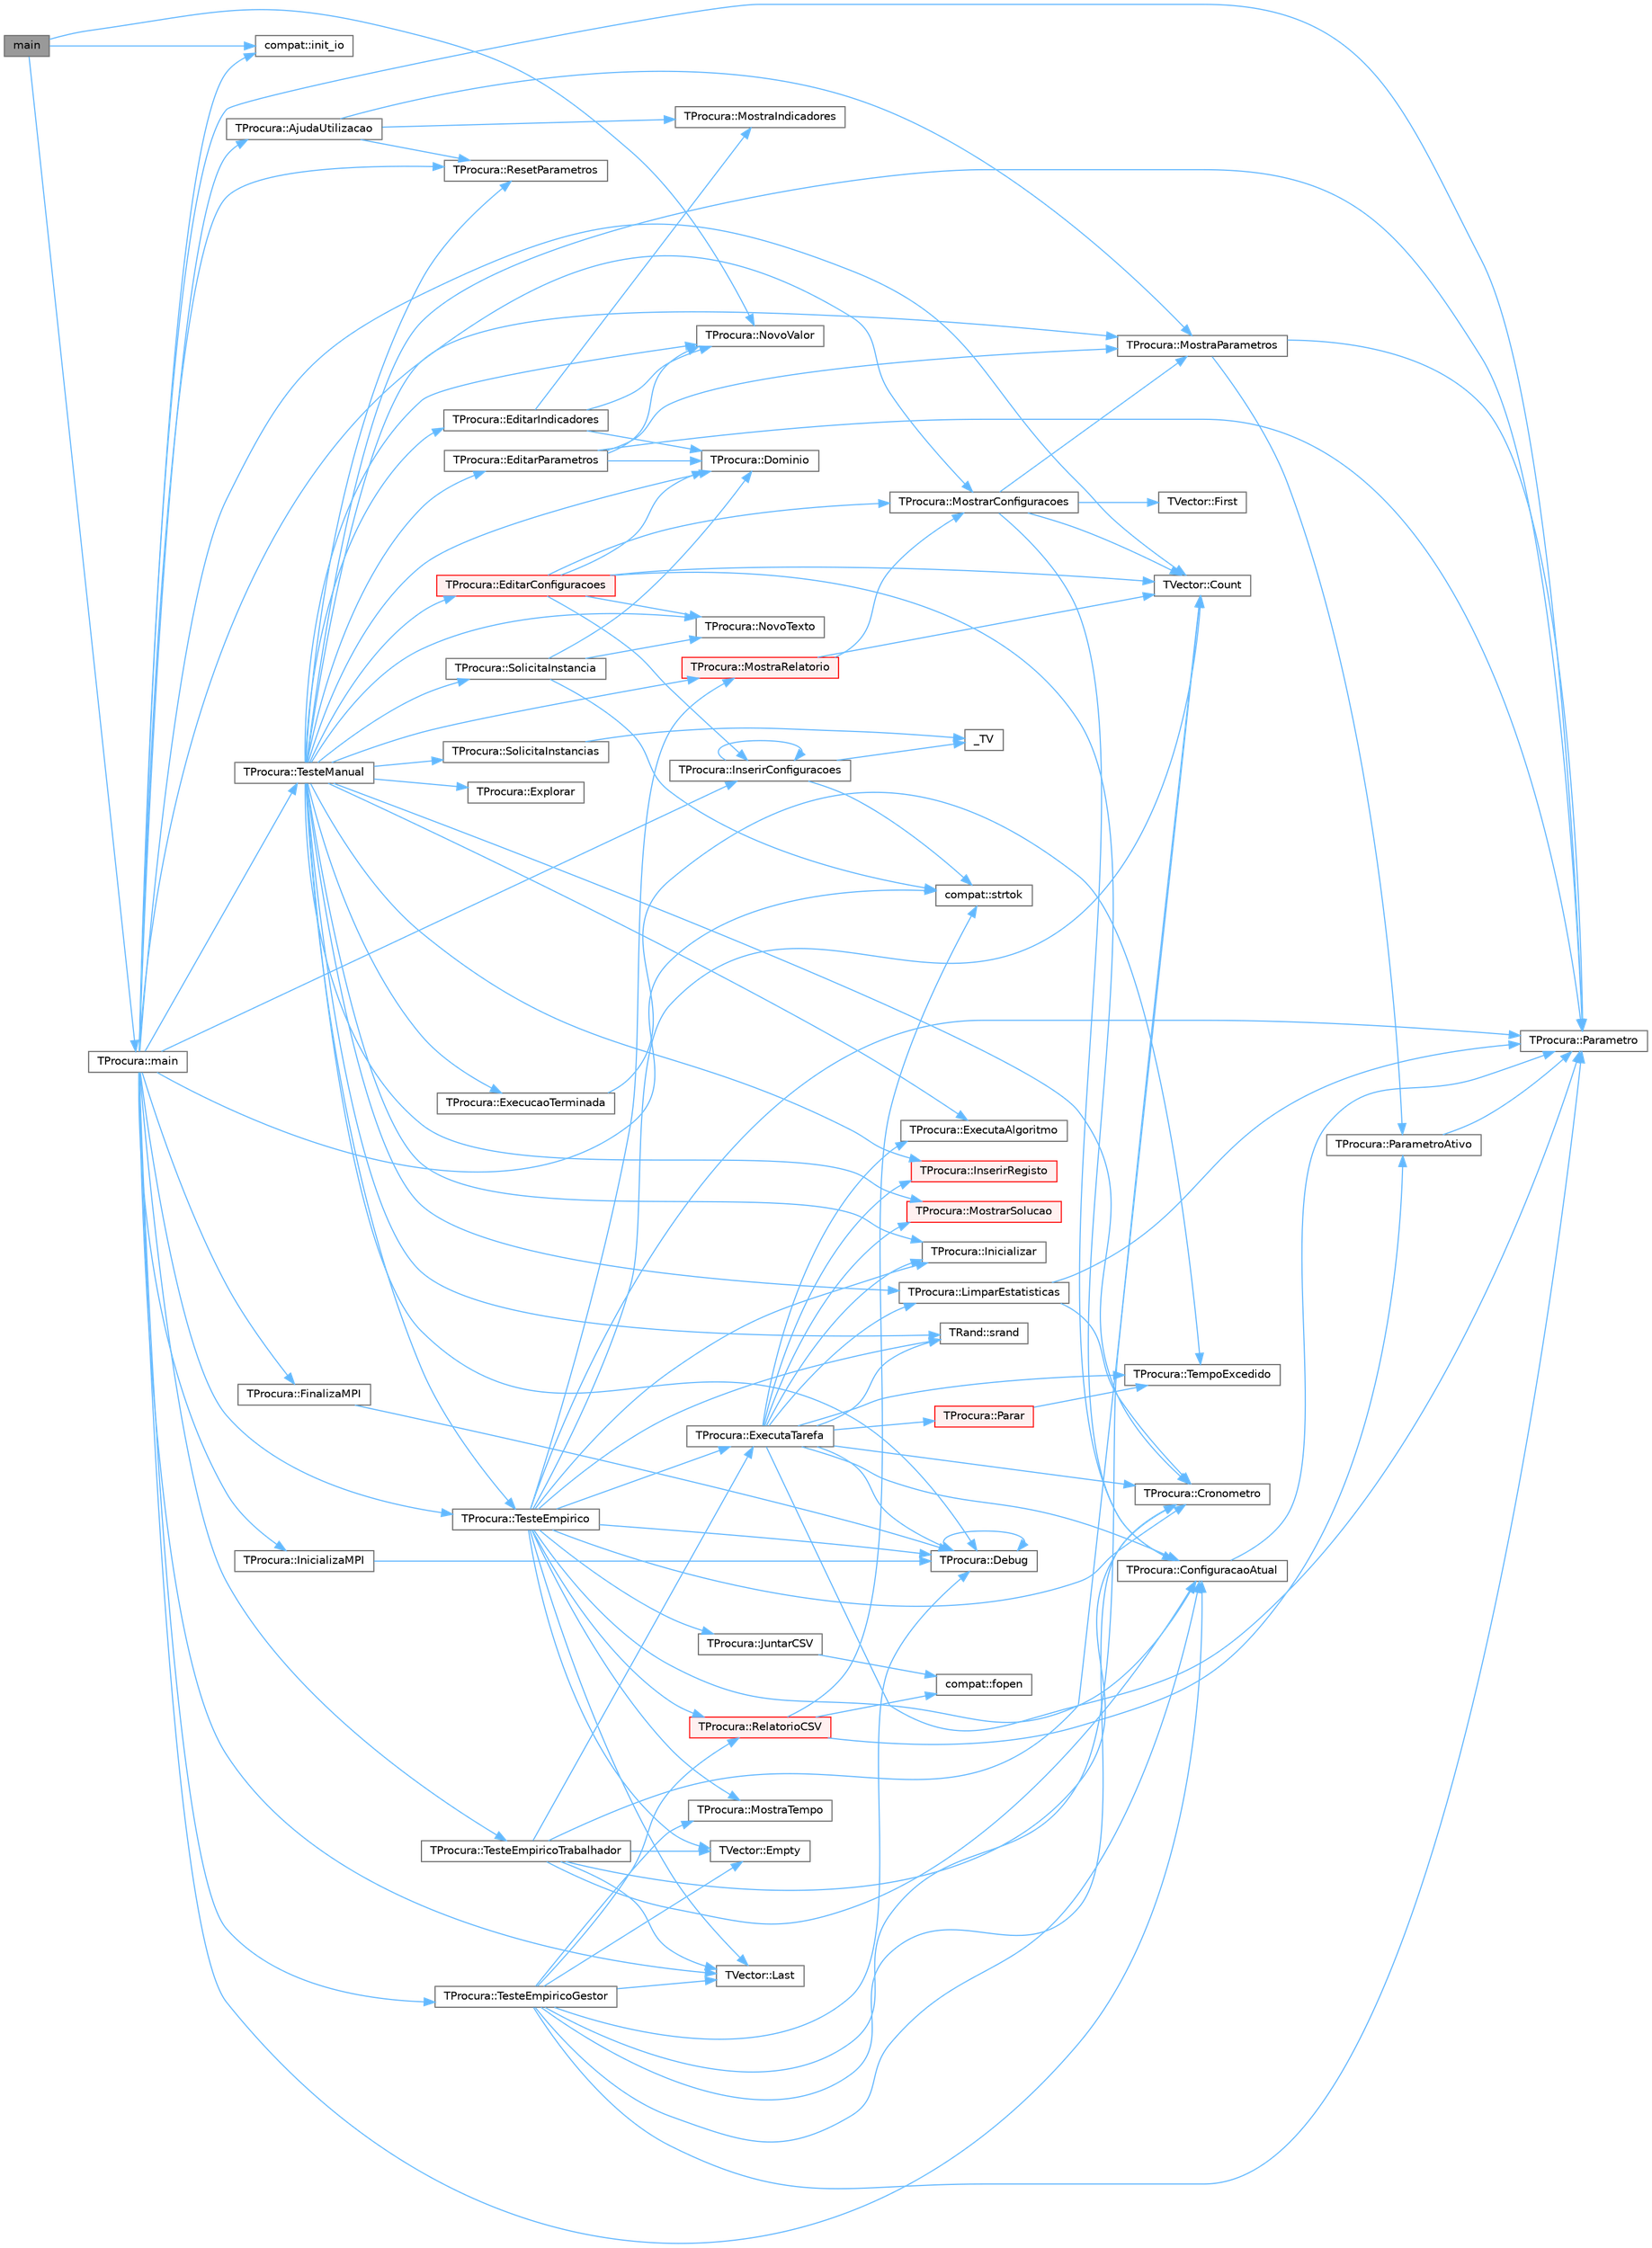 digraph "main"
{
 // LATEX_PDF_SIZE
  bgcolor="transparent";
  edge [fontname=Helvetica,fontsize=10,labelfontname=Helvetica,labelfontsize=10];
  node [fontname=Helvetica,fontsize=10,shape=box,height=0.2,width=0.4];
  rankdir="LR";
  Node1 [id="Node000001",label="main",height=0.2,width=0.4,color="gray40", fillcolor="grey60", style="filled", fontcolor="black",tooltip=" "];
  Node1 -> Node2 [id="edge1_Node000001_Node000002",color="steelblue1",style="solid",tooltip=" "];
  Node2 [id="Node000002",label="compat::init_io",height=0.2,width=0.4,color="grey40", fillcolor="white", style="filled",URL="$namespacecompat.html#a4458d9a13083e2a6ae1b6c659c4043cc",tooltip=" "];
  Node1 -> Node3 [id="edge2_Node000001_Node000003",color="steelblue1",style="solid",tooltip=" "];
  Node3 [id="Node000003",label="TProcura::main",height=0.2,width=0.4,color="grey40", fillcolor="white", style="filled",URL="$classTProcura.html#aad1499e49cf6757569aeabd9c3fb2a8c",tooltip="Inicializa a interação com o utilizador."];
  Node3 -> Node4 [id="edge3_Node000003_Node000004",color="steelblue1",style="solid",tooltip=" "];
  Node4 [id="Node000004",label="TProcura::AjudaUtilizacao",height=0.2,width=0.4,color="grey40", fillcolor="white", style="filled",URL="$classTProcura.html#adc4d653fe0feb6033083adc5d19e7fb5",tooltip="Mostra ajuda de utilização do programa."];
  Node4 -> Node5 [id="edge4_Node000004_Node000005",color="steelblue1",style="solid",tooltip=" "];
  Node5 [id="Node000005",label="TProcura::MostraIndicadores",height=0.2,width=0.4,color="grey40", fillcolor="white", style="filled",URL="$classTProcura.html#a99f5cf1c59ce543a58d802a1ac907299",tooltip="Mostra os indicadores definidos."];
  Node4 -> Node6 [id="edge5_Node000004_Node000006",color="steelblue1",style="solid",tooltip=" "];
  Node6 [id="Node000006",label="TProcura::MostraParametros",height=0.2,width=0.4,color="grey40", fillcolor="white", style="filled",URL="$classTProcura.html#a6fb8a8658085b349818e46835868c564",tooltip="Mostra os parâmetros atuais."];
  Node6 -> Node7 [id="edge6_Node000006_Node000007",color="steelblue1",style="solid",tooltip=" "];
  Node7 [id="Node000007",label="TProcura::Parametro",height=0.2,width=0.4,color="grey40", fillcolor="white", style="filled",URL="$classTProcura.html#a0e9e692f29af8a5d5279a8647c800437",tooltip=" "];
  Node6 -> Node8 [id="edge7_Node000006_Node000008",color="steelblue1",style="solid",tooltip=" "];
  Node8 [id="Node000008",label="TProcura::ParametroAtivo",height=0.2,width=0.4,color="grey40", fillcolor="white", style="filled",URL="$classTProcura.html#a816897a3f52c463e9ba30df3fd41dd6e",tooltip=" "];
  Node8 -> Node7 [id="edge8_Node000008_Node000007",color="steelblue1",style="solid",tooltip=" "];
  Node4 -> Node9 [id="edge9_Node000004_Node000009",color="steelblue1",style="solid",tooltip=" "];
  Node9 [id="Node000009",label="TProcura::ResetParametros",height=0.2,width=0.4,color="grey40", fillcolor="white", style="filled",URL="$classTProcura.html#a6b870a79b10bf2523bdb37c4b06bb871",tooltip="Inicializa os parametros, indicadores e instâncias."];
  Node3 -> Node10 [id="edge10_Node000003_Node000010",color="steelblue1",style="solid",tooltip=" "];
  Node10 [id="Node000010",label="TProcura::ConfiguracaoAtual",height=0.2,width=0.4,color="grey40", fillcolor="white", style="filled",URL="$classTProcura.html#ac1d9f06b12765a02290050af15463186",tooltip="Grava ou lê a configuração atual."];
  Node10 -> Node7 [id="edge11_Node000010_Node000007",color="steelblue1",style="solid",tooltip=" "];
  Node3 -> Node11 [id="edge12_Node000003_Node000011",color="steelblue1",style="solid",tooltip=" "];
  Node11 [id="Node000011",label="TVector::Count",height=0.2,width=0.4,color="grey40", fillcolor="white", style="filled",URL="$classTVector.html#ac3c744d84543ca6e32859eb7dfccfeef",tooltip=" "];
  Node3 -> Node12 [id="edge13_Node000003_Node000012",color="steelblue1",style="solid",tooltip=" "];
  Node12 [id="Node000012",label="TProcura::FinalizaMPI",height=0.2,width=0.4,color="grey40", fillcolor="white", style="filled",URL="$classTProcura.html#a5f946d1f7a89ca3c50fbb80477966607",tooltip="Finaliza o ambiente MPI, se aplicável."];
  Node12 -> Node13 [id="edge14_Node000012_Node000013",color="steelblue1",style="solid",tooltip=" "];
  Node13 [id="Node000013",label="TProcura::Debug",height=0.2,width=0.4,color="grey40", fillcolor="white", style="filled",URL="$classTProcura.html#a0c5676c1b54ab6bdc1045b98aeafe456",tooltip="Mostra o estado no ecrã, para debug."];
  Node13 -> Node13 [id="edge15_Node000013_Node000013",color="steelblue1",style="solid",tooltip=" "];
  Node3 -> Node14 [id="edge16_Node000003_Node000014",color="steelblue1",style="solid",tooltip=" "];
  Node14 [id="Node000014",label="TProcura::InicializaMPI",height=0.2,width=0.4,color="grey40", fillcolor="white", style="filled",URL="$classTProcura.html#a99028e43382ddefb3660942deb95608d",tooltip="Inicializa o ambiente MPI, se aplicável."];
  Node14 -> Node13 [id="edge17_Node000014_Node000013",color="steelblue1",style="solid",tooltip=" "];
  Node3 -> Node2 [id="edge18_Node000003_Node000002",color="steelblue1",style="solid",tooltip=" "];
  Node3 -> Node15 [id="edge19_Node000003_Node000015",color="steelblue1",style="solid",tooltip=" "];
  Node15 [id="Node000015",label="TProcura::InserirConfiguracoes",height=0.2,width=0.4,color="grey40", fillcolor="white", style="filled",URL="$classTProcura.html#a662c7ff8ba62bb5745a7ee0ec92eea13",tooltip="Insere configurações a partir de uma string."];
  Node15 -> Node16 [id="edge20_Node000015_Node000016",color="steelblue1",style="solid",tooltip=" "];
  Node16 [id="Node000016",label="_TV",height=0.2,width=0.4,color="grey40", fillcolor="white", style="filled",URL="$TVector_8h.html#a442726d787e600d83bb1f358840dcb3a",tooltip=" "];
  Node15 -> Node15 [id="edge21_Node000015_Node000015",color="steelblue1",style="solid",tooltip=" "];
  Node15 -> Node17 [id="edge22_Node000015_Node000017",color="steelblue1",style="solid",tooltip=" "];
  Node17 [id="Node000017",label="compat::strtok",height=0.2,width=0.4,color="grey40", fillcolor="white", style="filled",URL="$namespacecompat.html#a342aea1a38c4383aedcc7fea5e68048a",tooltip=" "];
  Node3 -> Node18 [id="edge23_Node000003_Node000018",color="steelblue1",style="solid",tooltip=" "];
  Node18 [id="Node000018",label="TVector::Last",height=0.2,width=0.4,color="grey40", fillcolor="white", style="filled",URL="$classTVector.html#aa304d639c79ef2842f9951846c6292e3",tooltip=" "];
  Node3 -> Node19 [id="edge24_Node000003_Node000019",color="steelblue1",style="solid",tooltip=" "];
  Node19 [id="Node000019",label="TProcura::MostrarConfiguracoes",height=0.2,width=0.4,color="grey40", fillcolor="white", style="filled",URL="$classTProcura.html#a3332047124784be2fc7af575a5f7f8b5",tooltip="Mostra as configurações disponíveis."];
  Node19 -> Node10 [id="edge25_Node000019_Node000010",color="steelblue1",style="solid",tooltip=" "];
  Node19 -> Node11 [id="edge26_Node000019_Node000011",color="steelblue1",style="solid",tooltip=" "];
  Node19 -> Node20 [id="edge27_Node000019_Node000020",color="steelblue1",style="solid",tooltip=" "];
  Node20 [id="Node000020",label="TVector::First",height=0.2,width=0.4,color="grey40", fillcolor="white", style="filled",URL="$classTVector.html#a05f29646493d42f3c77081b6031d70e5",tooltip=" "];
  Node19 -> Node6 [id="edge28_Node000019_Node000006",color="steelblue1",style="solid",tooltip=" "];
  Node3 -> Node7 [id="edge29_Node000003_Node000007",color="steelblue1",style="solid",tooltip=" "];
  Node3 -> Node9 [id="edge30_Node000003_Node000009",color="steelblue1",style="solid",tooltip=" "];
  Node3 -> Node17 [id="edge31_Node000003_Node000017",color="steelblue1",style="solid",tooltip=" "];
  Node3 -> Node21 [id="edge32_Node000003_Node000021",color="steelblue1",style="solid",tooltip=" "];
  Node21 [id="Node000021",label="TProcura::TesteEmpirico",height=0.2,width=0.4,color="grey40", fillcolor="white", style="filled",URL="$classTProcura.html#ae98922e2f7f8bb6e487af0a1e4f84336",tooltip="Executa testes empíricos, em todas as configurações guardadas, nas instâncias selecionadas."];
  Node21 -> Node10 [id="edge33_Node000021_Node000010",color="steelblue1",style="solid",tooltip=" "];
  Node21 -> Node11 [id="edge34_Node000021_Node000011",color="steelblue1",style="solid",tooltip=" "];
  Node21 -> Node22 [id="edge35_Node000021_Node000022",color="steelblue1",style="solid",tooltip=" "];
  Node22 [id="Node000022",label="TProcura::Cronometro",height=0.2,width=0.4,color="grey40", fillcolor="white", style="filled",URL="$classTProcura.html#adb09aa964fe750da7a383318cd0f48a0",tooltip="retorna o tempo em segundos desde que o cronómetro foi inicializado"];
  Node21 -> Node13 [id="edge36_Node000021_Node000013",color="steelblue1",style="solid",tooltip=" "];
  Node21 -> Node23 [id="edge37_Node000021_Node000023",color="steelblue1",style="solid",tooltip=" "];
  Node23 [id="Node000023",label="TVector::Empty",height=0.2,width=0.4,color="grey40", fillcolor="white", style="filled",URL="$classTVector.html#a4f242a23bca606a1d0c8f75115b1fde9",tooltip=" "];
  Node21 -> Node24 [id="edge38_Node000021_Node000024",color="steelblue1",style="solid",tooltip=" "];
  Node24 [id="Node000024",label="TProcura::ExecutaTarefa",height=0.2,width=0.4,color="grey40", fillcolor="white", style="filled",URL="$classTProcura.html#a2c3c5fdff8277b04a219156dec0f068b",tooltip="Executa uma tarefa num teste empírico."];
  Node24 -> Node10 [id="edge39_Node000024_Node000010",color="steelblue1",style="solid",tooltip=" "];
  Node24 -> Node22 [id="edge40_Node000024_Node000022",color="steelblue1",style="solid",tooltip=" "];
  Node24 -> Node13 [id="edge41_Node000024_Node000013",color="steelblue1",style="solid",tooltip=" "];
  Node24 -> Node25 [id="edge42_Node000024_Node000025",color="steelblue1",style="solid",tooltip=" "];
  Node25 [id="Node000025",label="TProcura::ExecutaAlgoritmo",height=0.2,width=0.4,color="grey40", fillcolor="white", style="filled",URL="$classTProcura.html#a1297806db02da2a44794883a6f427965",tooltip="Executa o algoritmo com os parametros atuais."];
  Node24 -> Node26 [id="edge43_Node000024_Node000026",color="steelblue1",style="solid",tooltip=" "];
  Node26 [id="Node000026",label="TProcura::Inicializar",height=0.2,width=0.4,color="grey40", fillcolor="white", style="filled",URL="$classTProcura.html#a1af0e64ed79d99972d8d48fadf839f43",tooltip="Coloca o objecto no estado inicial da procura."];
  Node24 -> Node27 [id="edge44_Node000024_Node000027",color="steelblue1",style="solid",tooltip=" "];
  Node27 [id="Node000027",label="TProcura::InserirRegisto",height=0.2,width=0.4,color="red", fillcolor="#FFF0F0", style="filled",URL="$classTProcura.html#acd7a254a5057023a21b9909053c36f24",tooltip="Insere um novo registo de resultados."];
  Node24 -> Node31 [id="edge45_Node000024_Node000031",color="steelblue1",style="solid",tooltip=" "];
  Node31 [id="Node000031",label="TProcura::LimparEstatisticas",height=0.2,width=0.4,color="grey40", fillcolor="white", style="filled",URL="$classTProcura.html#ae82e7be02923531e7ead26b1b25cec0f",tooltip="Chapar antes da execução do algoritmo. Limpa valores estatísticos, e fixa o instante limite de tempo ..."];
  Node31 -> Node22 [id="edge46_Node000031_Node000022",color="steelblue1",style="solid",tooltip=" "];
  Node31 -> Node7 [id="edge47_Node000031_Node000007",color="steelblue1",style="solid",tooltip=" "];
  Node24 -> Node32 [id="edge48_Node000024_Node000032",color="steelblue1",style="solid",tooltip=" "];
  Node32 [id="Node000032",label="TProcura::MostrarSolucao",height=0.2,width=0.4,color="red", fillcolor="#FFF0F0", style="filled",URL="$classTProcura.html#a014a294d094430b113ffb36e64a74d97",tooltip="definir para visualizar a solução"];
  Node24 -> Node7 [id="edge49_Node000024_Node000007",color="steelblue1",style="solid",tooltip=" "];
  Node24 -> Node33 [id="edge50_Node000024_Node000033",color="steelblue1",style="solid",tooltip=" "];
  Node33 [id="Node000033",label="TProcura::Parar",height=0.2,width=0.4,color="red", fillcolor="#FFF0F0", style="filled",URL="$classTProcura.html#a7952e187e1b0ae0ca52edab157223179",tooltip="Verifica se a procura deve ser interrompida."];
  Node33 -> Node35 [id="edge51_Node000033_Node000035",color="steelblue1",style="solid",tooltip=" "];
  Node35 [id="Node000035",label="TProcura::TempoExcedido",height=0.2,width=0.4,color="grey40", fillcolor="white", style="filled",URL="$classTProcura.html#afa3015ac104b603930d3f60a34c09fff",tooltip=" "];
  Node24 -> Node36 [id="edge52_Node000024_Node000036",color="steelblue1",style="solid",tooltip=" "];
  Node36 [id="Node000036",label="TRand::srand",height=0.2,width=0.4,color="grey40", fillcolor="white", style="filled",URL="$namespaceTRand.html#ad0b319d6f58ab6820b001b4e3d3ae245",tooltip="Inicializa a semente da geração pseudo-aleatória."];
  Node24 -> Node35 [id="edge53_Node000024_Node000035",color="steelblue1",style="solid",tooltip=" "];
  Node21 -> Node26 [id="edge54_Node000021_Node000026",color="steelblue1",style="solid",tooltip=" "];
  Node21 -> Node37 [id="edge55_Node000021_Node000037",color="steelblue1",style="solid",tooltip=" "];
  Node37 [id="Node000037",label="TProcura::JuntarCSV",height=0.2,width=0.4,color="grey40", fillcolor="white", style="filled",URL="$classTProcura.html#aa47aff45144b528adaecdb654c498844",tooltip="Juntar ficheiros CSV gerados por diferentes processos MPI em um único ficheiro."];
  Node37 -> Node38 [id="edge56_Node000037_Node000038",color="steelblue1",style="solid",tooltip=" "];
  Node38 [id="Node000038",label="compat::fopen",height=0.2,width=0.4,color="grey40", fillcolor="white", style="filled",URL="$namespacecompat.html#a00b22acc72899dbcb64f43ad8ec8b41d",tooltip=" "];
  Node21 -> Node18 [id="edge57_Node000021_Node000018",color="steelblue1",style="solid",tooltip=" "];
  Node21 -> Node39 [id="edge58_Node000021_Node000039",color="steelblue1",style="solid",tooltip=" "];
  Node39 [id="Node000039",label="TProcura::MostraRelatorio",height=0.2,width=0.4,color="red", fillcolor="#FFF0F0", style="filled",URL="$classTProcura.html#a8efec796677c8e25ad8bdb56a1082e2d",tooltip="Mostra um relatório dos resultados."];
  Node39 -> Node11 [id="edge59_Node000039_Node000011",color="steelblue1",style="solid",tooltip=" "];
  Node39 -> Node19 [id="edge60_Node000039_Node000019",color="steelblue1",style="solid",tooltip=" "];
  Node21 -> Node45 [id="edge61_Node000021_Node000045",color="steelblue1",style="solid",tooltip=" "];
  Node45 [id="Node000045",label="TProcura::MostraTempo",height=0.2,width=0.4,color="grey40", fillcolor="white", style="filled",URL="$classTProcura.html#a3bfb17b3b826cc2f593f950a227c3049",tooltip="Mostra tempo num formato humano."];
  Node21 -> Node7 [id="edge62_Node000021_Node000007",color="steelblue1",style="solid",tooltip=" "];
  Node21 -> Node46 [id="edge63_Node000021_Node000046",color="steelblue1",style="solid",tooltip=" "];
  Node46 [id="Node000046",label="TProcura::RelatorioCSV",height=0.2,width=0.4,color="red", fillcolor="#FFF0F0", style="filled",URL="$classTProcura.html#ab29731e4c9c1d57ccf72740d7d96ec32",tooltip="Gera um relatório CSV com os resultados."];
  Node46 -> Node38 [id="edge64_Node000046_Node000038",color="steelblue1",style="solid",tooltip=" "];
  Node46 -> Node8 [id="edge65_Node000046_Node000008",color="steelblue1",style="solid",tooltip=" "];
  Node46 -> Node17 [id="edge66_Node000046_Node000017",color="steelblue1",style="solid",tooltip=" "];
  Node21 -> Node36 [id="edge67_Node000021_Node000036",color="steelblue1",style="solid",tooltip=" "];
  Node3 -> Node47 [id="edge68_Node000003_Node000047",color="steelblue1",style="solid",tooltip=" "];
  Node47 [id="Node000047",label="TProcura::TesteEmpiricoGestor",height=0.2,width=0.4,color="grey40", fillcolor="white", style="filled",URL="$classTProcura.html#afd7217164b5ffce15f1949138f469fdb",tooltip="Teste empírico com modo mestre-escravo (este é o mestre)"];
  Node47 -> Node10 [id="edge69_Node000047_Node000010",color="steelblue1",style="solid",tooltip=" "];
  Node47 -> Node11 [id="edge70_Node000047_Node000011",color="steelblue1",style="solid",tooltip=" "];
  Node47 -> Node22 [id="edge71_Node000047_Node000022",color="steelblue1",style="solid",tooltip=" "];
  Node47 -> Node13 [id="edge72_Node000047_Node000013",color="steelblue1",style="solid",tooltip=" "];
  Node47 -> Node23 [id="edge73_Node000047_Node000023",color="steelblue1",style="solid",tooltip=" "];
  Node47 -> Node18 [id="edge74_Node000047_Node000018",color="steelblue1",style="solid",tooltip=" "];
  Node47 -> Node45 [id="edge75_Node000047_Node000045",color="steelblue1",style="solid",tooltip=" "];
  Node47 -> Node7 [id="edge76_Node000047_Node000007",color="steelblue1",style="solid",tooltip=" "];
  Node47 -> Node46 [id="edge77_Node000047_Node000046",color="steelblue1",style="solid",tooltip=" "];
  Node3 -> Node48 [id="edge78_Node000003_Node000048",color="steelblue1",style="solid",tooltip=" "];
  Node48 [id="Node000048",label="TProcura::TesteEmpiricoTrabalhador",height=0.2,width=0.4,color="grey40", fillcolor="white", style="filled",URL="$classTProcura.html#a1b444fbb9aa1d6bf3df277df3f289587",tooltip="Teste empírico com modo mestre-escravo (este é o escravo)"];
  Node48 -> Node10 [id="edge79_Node000048_Node000010",color="steelblue1",style="solid",tooltip=" "];
  Node48 -> Node11 [id="edge80_Node000048_Node000011",color="steelblue1",style="solid",tooltip=" "];
  Node48 -> Node22 [id="edge81_Node000048_Node000022",color="steelblue1",style="solid",tooltip=" "];
  Node48 -> Node23 [id="edge82_Node000048_Node000023",color="steelblue1",style="solid",tooltip=" "];
  Node48 -> Node24 [id="edge83_Node000048_Node000024",color="steelblue1",style="solid",tooltip=" "];
  Node48 -> Node18 [id="edge84_Node000048_Node000018",color="steelblue1",style="solid",tooltip=" "];
  Node3 -> Node49 [id="edge85_Node000003_Node000049",color="steelblue1",style="solid",tooltip=" "];
  Node49 [id="Node000049",label="TProcura::TesteManual",height=0.2,width=0.4,color="grey40", fillcolor="white", style="filled",URL="$classTProcura.html#a5fdf4e8f76e59eb83fbc274fa61e34af",tooltip="Inicializa a interação com o utilizador."];
  Node49 -> Node22 [id="edge86_Node000049_Node000022",color="steelblue1",style="solid",tooltip=" "];
  Node49 -> Node13 [id="edge87_Node000049_Node000013",color="steelblue1",style="solid",tooltip=" "];
  Node49 -> Node50 [id="edge88_Node000049_Node000050",color="steelblue1",style="solid",tooltip=" "];
  Node50 [id="Node000050",label="TProcura::Dominio",height=0.2,width=0.4,color="grey40", fillcolor="white", style="filled",URL="$classTProcura.html#a12cd67e1b86ed4d6a6c47c652c0cd9bf",tooltip="Limita o domínio de um parâmetro inteiro."];
  Node49 -> Node51 [id="edge89_Node000049_Node000051",color="steelblue1",style="solid",tooltip=" "];
  Node51 [id="Node000051",label="TProcura::EditarConfiguracoes",height=0.2,width=0.4,color="red", fillcolor="#FFF0F0", style="filled",URL="$classTProcura.html#ae559b54c7ff363280df914fec988794f",tooltip="Permite ao utilizador editar as configurações."];
  Node51 -> Node10 [id="edge90_Node000051_Node000010",color="steelblue1",style="solid",tooltip=" "];
  Node51 -> Node11 [id="edge91_Node000051_Node000011",color="steelblue1",style="solid",tooltip=" "];
  Node51 -> Node50 [id="edge92_Node000051_Node000050",color="steelblue1",style="solid",tooltip=" "];
  Node51 -> Node15 [id="edge93_Node000051_Node000015",color="steelblue1",style="solid",tooltip=" "];
  Node51 -> Node19 [id="edge94_Node000051_Node000019",color="steelblue1",style="solid",tooltip=" "];
  Node51 -> Node54 [id="edge95_Node000051_Node000054",color="steelblue1",style="solid",tooltip=" "];
  Node54 [id="Node000054",label="TProcura::NovoTexto",height=0.2,width=0.4,color="grey40", fillcolor="white", style="filled",URL="$classTProcura.html#a17fa21564876d313f79b4376ce7366a1",tooltip=" "];
  Node49 -> Node55 [id="edge96_Node000049_Node000055",color="steelblue1",style="solid",tooltip=" "];
  Node55 [id="Node000055",label="TProcura::EditarIndicadores",height=0.2,width=0.4,color="grey40", fillcolor="white", style="filled",URL="$classTProcura.html#a8f5d1ccb82a33db762fbb8400eeacf39",tooltip="Permite ao utilizador editar os indicadores a utilizar."];
  Node55 -> Node50 [id="edge97_Node000055_Node000050",color="steelblue1",style="solid",tooltip=" "];
  Node55 -> Node5 [id="edge98_Node000055_Node000005",color="steelblue1",style="solid",tooltip=" "];
  Node55 -> Node56 [id="edge99_Node000055_Node000056",color="steelblue1",style="solid",tooltip=" "];
  Node56 [id="Node000056",label="TProcura::NovoValor",height=0.2,width=0.4,color="grey40", fillcolor="white", style="filled",URL="$classTProcura.html#a9918a19f3cead7c9c6bd28f19ff31b0e",tooltip=" "];
  Node49 -> Node57 [id="edge100_Node000049_Node000057",color="steelblue1",style="solid",tooltip=" "];
  Node57 [id="Node000057",label="TProcura::EditarParametros",height=0.2,width=0.4,color="grey40", fillcolor="white", style="filled",URL="$classTProcura.html#ab044dca559e3c04e5cec68647af2c7c4",tooltip="Permite ao utilizador editar os parâmetros."];
  Node57 -> Node50 [id="edge101_Node000057_Node000050",color="steelblue1",style="solid",tooltip=" "];
  Node57 -> Node6 [id="edge102_Node000057_Node000006",color="steelblue1",style="solid",tooltip=" "];
  Node57 -> Node56 [id="edge103_Node000057_Node000056",color="steelblue1",style="solid",tooltip=" "];
  Node57 -> Node7 [id="edge104_Node000057_Node000007",color="steelblue1",style="solid",tooltip=" "];
  Node49 -> Node58 [id="edge105_Node000049_Node000058",color="steelblue1",style="solid",tooltip=" "];
  Node58 [id="Node000058",label="TProcura::ExecucaoTerminada",height=0.2,width=0.4,color="grey40", fillcolor="white", style="filled",URL="$classTProcura.html#a86985c8dc9a0e0bd375a4148f6ea6de7",tooltip="Chamar após a execução do algoritmo. Grava o tempo consumido."];
  Node58 -> Node35 [id="edge106_Node000058_Node000035",color="steelblue1",style="solid",tooltip=" "];
  Node49 -> Node25 [id="edge107_Node000049_Node000025",color="steelblue1",style="solid",tooltip=" "];
  Node49 -> Node59 [id="edge108_Node000049_Node000059",color="steelblue1",style="solid",tooltip=" "];
  Node59 [id="Node000059",label="TProcura::Explorar",height=0.2,width=0.4,color="grey40", fillcolor="white", style="filled",URL="$classTProcura.html#abd93e2ba1f58d3ee7bef74845cee99fb",tooltip="definir para explorar manualmente os dados (não definido em TProcura, apenas em TProcuraConstrutiva)"];
  Node49 -> Node26 [id="edge109_Node000049_Node000026",color="steelblue1",style="solid",tooltip=" "];
  Node49 -> Node27 [id="edge110_Node000049_Node000027",color="steelblue1",style="solid",tooltip=" "];
  Node49 -> Node31 [id="edge111_Node000049_Node000031",color="steelblue1",style="solid",tooltip=" "];
  Node49 -> Node6 [id="edge112_Node000049_Node000006",color="steelblue1",style="solid",tooltip=" "];
  Node49 -> Node39 [id="edge113_Node000049_Node000039",color="steelblue1",style="solid",tooltip=" "];
  Node49 -> Node32 [id="edge114_Node000049_Node000032",color="steelblue1",style="solid",tooltip=" "];
  Node49 -> Node54 [id="edge115_Node000049_Node000054",color="steelblue1",style="solid",tooltip=" "];
  Node49 -> Node56 [id="edge116_Node000049_Node000056",color="steelblue1",style="solid",tooltip=" "];
  Node49 -> Node7 [id="edge117_Node000049_Node000007",color="steelblue1",style="solid",tooltip=" "];
  Node49 -> Node9 [id="edge118_Node000049_Node000009",color="steelblue1",style="solid",tooltip=" "];
  Node49 -> Node60 [id="edge119_Node000049_Node000060",color="steelblue1",style="solid",tooltip=" "];
  Node60 [id="Node000060",label="TProcura::SolicitaInstancia",height=0.2,width=0.4,color="grey40", fillcolor="white", style="filled",URL="$classTProcura.html#ae9f0b921a171a110e6a6fcc209332635",tooltip="Solicita ao utilizador o ID da instância a utilizar, permitindo alterar também o prefixo do ficheiro."];
  Node60 -> Node50 [id="edge120_Node000060_Node000050",color="steelblue1",style="solid",tooltip=" "];
  Node60 -> Node54 [id="edge121_Node000060_Node000054",color="steelblue1",style="solid",tooltip=" "];
  Node60 -> Node17 [id="edge122_Node000060_Node000017",color="steelblue1",style="solid",tooltip=" "];
  Node49 -> Node61 [id="edge123_Node000049_Node000061",color="steelblue1",style="solid",tooltip=" "];
  Node61 [id="Node000061",label="TProcura::SolicitaInstancias",height=0.2,width=0.4,color="grey40", fillcolor="white", style="filled",URL="$classTProcura.html#a6941386b767d6f0723c6eb9d27241d69",tooltip="Solicita ao utilizador uma lista de instâncias."];
  Node61 -> Node16 [id="edge124_Node000061_Node000016",color="steelblue1",style="solid",tooltip=" "];
  Node49 -> Node36 [id="edge125_Node000049_Node000036",color="steelblue1",style="solid",tooltip=" "];
  Node49 -> Node21 [id="edge126_Node000049_Node000021",color="steelblue1",style="solid",tooltip=" "];
  Node1 -> Node56 [id="edge127_Node000001_Node000056",color="steelblue1",style="solid",tooltip=" "];
}
